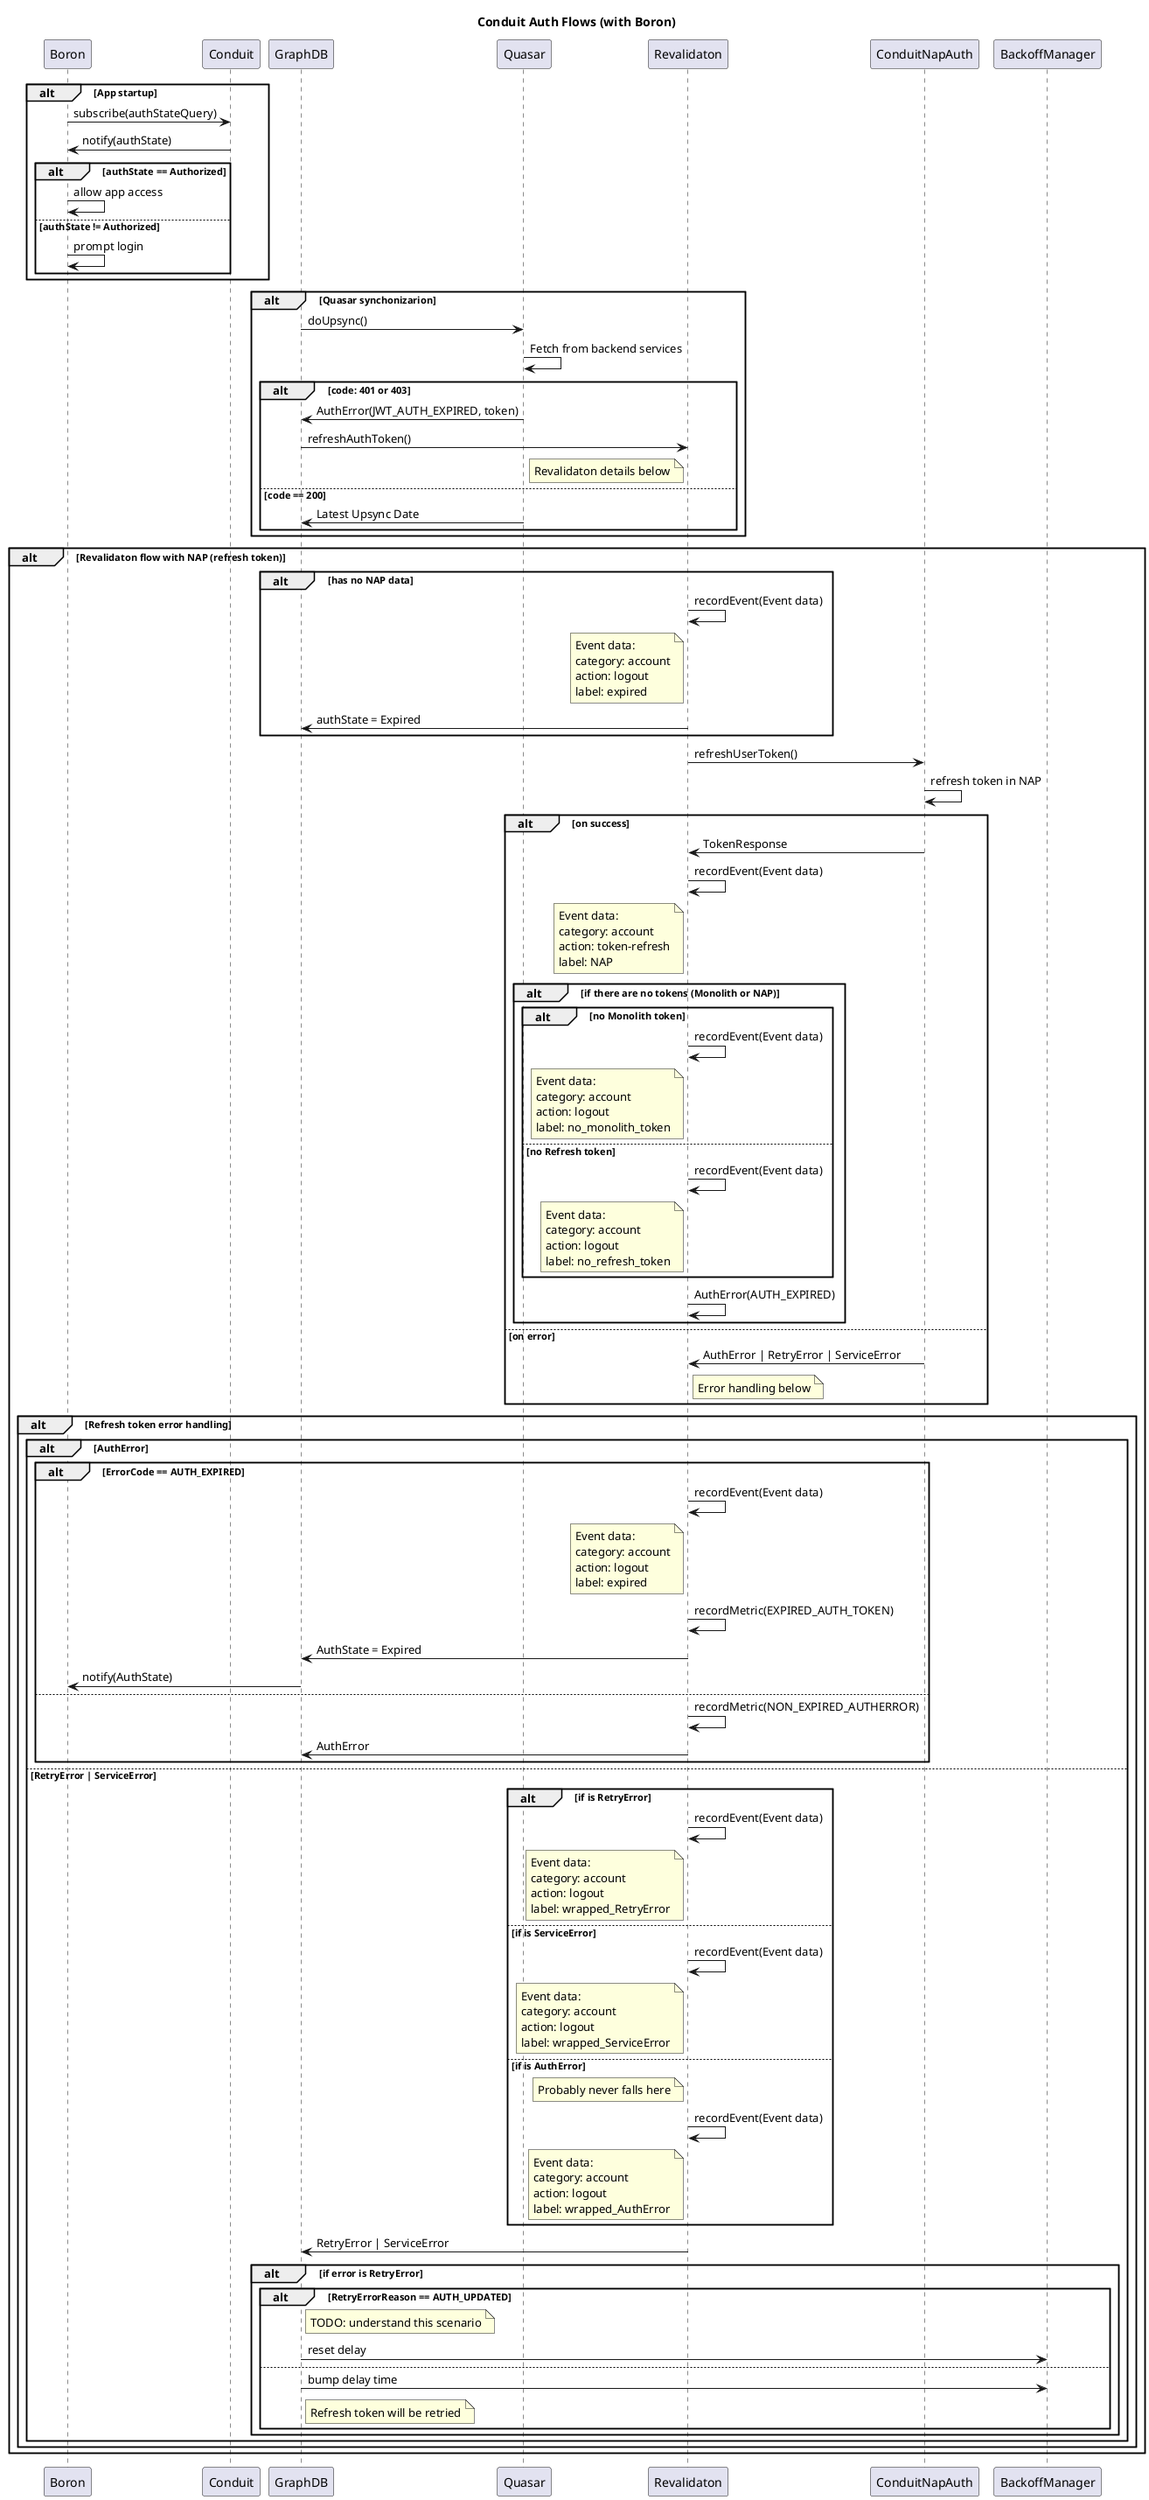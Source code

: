 @startuml auth-flows
title Conduit Auth Flows (with Boron)

alt App startup
    Boron->Conduit: subscribe(authStateQuery)
    Conduit->Boron: notify(authState)
    alt authState == Authorized
        Boron->Boron: allow app access
    else authState != Authorized
        Boron->Boron: prompt login
    end
end

alt Quasar synchonizarion
    GraphDB->Quasar: doUpsync()
    Quasar->Quasar: Fetch from backend services
    alt code: 401 or 403
        Quasar->GraphDB: AuthError(JWT_AUTH_EXPIRED, token)
        GraphDB->Revalidaton: refreshAuthToken()
        note left of Revalidaton: Revalidaton details below
    else code == 200
        Quasar->GraphDB: Latest Upsync Date
    end
end

alt Revalidaton flow with NAP (refresh token)
    alt has no NAP data
        Revalidaton->Revalidaton: recordEvent(Event data)
        note left of Revalidaton: Event data:\ncategory: account\naction: logout\nlabel: expired
        Revalidaton->GraphDB: authState = Expired
    end
    Revalidaton->ConduitNapAuth: refreshUserToken()
    ConduitNapAuth->ConduitNapAuth: refresh token in NAP
    alt on success
        ConduitNapAuth->Revalidaton: TokenResponse
        Revalidaton->Revalidaton: recordEvent(Event data)
        note left of Revalidaton: Event data:\ncategory: account\naction: token-refresh\nlabel: NAP
        alt if there are no tokens (Monolith or NAP)
            alt no Monolith token
                Revalidaton->Revalidaton: recordEvent(Event data)
                note left of Revalidaton: Event data:\ncategory: account\naction: logout\nlabel: no_monolith_token
            else no Refresh token
                Revalidaton->Revalidaton: recordEvent(Event data)
                note left of Revalidaton: Event data:\ncategory: account\naction: logout\nlabel: no_refresh_token
            end
            Revalidaton->Revalidaton: AuthError(AUTH_EXPIRED)
        end
    else on error
        ConduitNapAuth->Revalidaton: AuthError | RetryError | ServiceError
        note right of Revalidaton: Error handling below
    end

    alt Refresh token error handling
        alt AuthError
            alt ErrorCode == AUTH_EXPIRED
                Revalidaton->Revalidaton: recordEvent(Event data)
                note left of Revalidaton: Event data:\ncategory: account\naction: logout\nlabel: expired
                Revalidaton->Revalidaton: recordMetric(EXPIRED_AUTH_TOKEN)
                Revalidaton->GraphDB: AuthState = Expired
                GraphDB->Boron: notify(AuthState)
            else
                Revalidaton->Revalidaton: recordMetric(NON_EXPIRED_AUTHERROR)
                Revalidaton->GraphDB: AuthError
            end
        else RetryError | ServiceError
            alt if is RetryError
                Revalidaton->Revalidaton: recordEvent(Event data)
                note left of Revalidaton: Event data:\ncategory: account\naction: logout\nlabel: wrapped_RetryError
            else if is ServiceError
                Revalidaton->Revalidaton: recordEvent(Event data)
                note left of Revalidaton: Event data:\ncategory: account\naction: logout\nlabel: wrapped_ServiceError
            else if is AuthError
                note left of Revalidaton: Probably never falls here
                Revalidaton->Revalidaton: recordEvent(Event data)
                note left of Revalidaton: Event data:\ncategory: account\naction: logout\nlabel: wrapped_AuthError
            end
            Revalidaton->GraphDB: RetryError | ServiceError
            alt if error is RetryError
                alt RetryErrorReason == AUTH_UPDATED
                    note right of GraphDB: TODO: understand this scenario
                    GraphDB->BackoffManager: reset delay
                else
                    GraphDB->BackoffManager: bump delay time
                    note right of GraphDB: Refresh token will be retried
                end
            end
        end
    end
end
@enduml